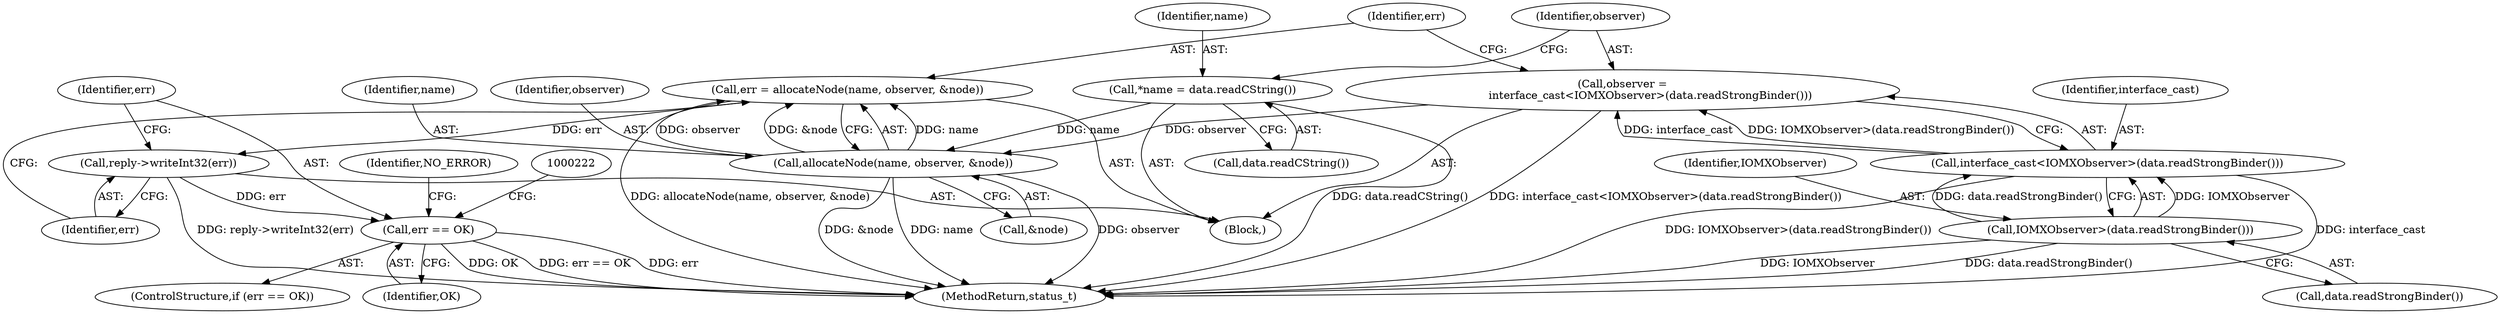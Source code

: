 digraph "0_Android_0bb5ced60304da7f61478ffd359e7ba65d72f181@API" {
"1000206" [label="(Call,err = allocateNode(name, observer, &node))"];
"1000208" [label="(Call,allocateNode(name, observer, &node))"];
"1000193" [label="(Call,*name = data.readCString())"];
"1000197" [label="(Call,observer =\n                interface_cast<IOMXObserver>(data.readStrongBinder()))"];
"1000199" [label="(Call,interface_cast<IOMXObserver>(data.readStrongBinder()))"];
"1000201" [label="(Call,IOMXObserver>(data.readStrongBinder()))"];
"1000213" [label="(Call,reply->writeInt32(err))"];
"1000216" [label="(Call,err == OK)"];
"1000197" [label="(Call,observer =\n                interface_cast<IOMXObserver>(data.readStrongBinder()))"];
"1000198" [label="(Identifier,observer)"];
"1000194" [label="(Identifier,name)"];
"1000215" [label="(ControlStructure,if (err == OK))"];
"1000206" [label="(Call,err = allocateNode(name, observer, &node))"];
"1000225" [label="(Identifier,NO_ERROR)"];
"1000213" [label="(Call,reply->writeInt32(err))"];
"1000210" [label="(Identifier,observer)"];
"1000214" [label="(Identifier,err)"];
"1000216" [label="(Call,err == OK)"];
"1000203" [label="(Call,data.readStrongBinder())"];
"1000200" [label="(Identifier,interface_cast)"];
"1000211" [label="(Call,&node)"];
"1000217" [label="(Identifier,err)"];
"1000207" [label="(Identifier,err)"];
"1000187" [label="(Block,)"];
"1000202" [label="(Identifier,IOMXObserver)"];
"1000195" [label="(Call,data.readCString())"];
"1000201" [label="(Call,IOMXObserver>(data.readStrongBinder()))"];
"1000218" [label="(Identifier,OK)"];
"1000209" [label="(Identifier,name)"];
"1000208" [label="(Call,allocateNode(name, observer, &node))"];
"1000199" [label="(Call,interface_cast<IOMXObserver>(data.readStrongBinder()))"];
"1000193" [label="(Call,*name = data.readCString())"];
"1001353" [label="(MethodReturn,status_t)"];
"1000206" -> "1000187"  [label="AST: "];
"1000206" -> "1000208"  [label="CFG: "];
"1000207" -> "1000206"  [label="AST: "];
"1000208" -> "1000206"  [label="AST: "];
"1000214" -> "1000206"  [label="CFG: "];
"1000206" -> "1001353"  [label="DDG: allocateNode(name, observer, &node)"];
"1000208" -> "1000206"  [label="DDG: name"];
"1000208" -> "1000206"  [label="DDG: observer"];
"1000208" -> "1000206"  [label="DDG: &node"];
"1000206" -> "1000213"  [label="DDG: err"];
"1000208" -> "1000211"  [label="CFG: "];
"1000209" -> "1000208"  [label="AST: "];
"1000210" -> "1000208"  [label="AST: "];
"1000211" -> "1000208"  [label="AST: "];
"1000208" -> "1001353"  [label="DDG: name"];
"1000208" -> "1001353"  [label="DDG: observer"];
"1000208" -> "1001353"  [label="DDG: &node"];
"1000193" -> "1000208"  [label="DDG: name"];
"1000197" -> "1000208"  [label="DDG: observer"];
"1000193" -> "1000187"  [label="AST: "];
"1000193" -> "1000195"  [label="CFG: "];
"1000194" -> "1000193"  [label="AST: "];
"1000195" -> "1000193"  [label="AST: "];
"1000198" -> "1000193"  [label="CFG: "];
"1000193" -> "1001353"  [label="DDG: data.readCString()"];
"1000197" -> "1000187"  [label="AST: "];
"1000197" -> "1000199"  [label="CFG: "];
"1000198" -> "1000197"  [label="AST: "];
"1000199" -> "1000197"  [label="AST: "];
"1000207" -> "1000197"  [label="CFG: "];
"1000197" -> "1001353"  [label="DDG: interface_cast<IOMXObserver>(data.readStrongBinder())"];
"1000199" -> "1000197"  [label="DDG: interface_cast"];
"1000199" -> "1000197"  [label="DDG: IOMXObserver>(data.readStrongBinder())"];
"1000199" -> "1000201"  [label="CFG: "];
"1000200" -> "1000199"  [label="AST: "];
"1000201" -> "1000199"  [label="AST: "];
"1000199" -> "1001353"  [label="DDG: IOMXObserver>(data.readStrongBinder())"];
"1000199" -> "1001353"  [label="DDG: interface_cast"];
"1000201" -> "1000199"  [label="DDG: IOMXObserver"];
"1000201" -> "1000199"  [label="DDG: data.readStrongBinder()"];
"1000201" -> "1000203"  [label="CFG: "];
"1000202" -> "1000201"  [label="AST: "];
"1000203" -> "1000201"  [label="AST: "];
"1000201" -> "1001353"  [label="DDG: data.readStrongBinder()"];
"1000201" -> "1001353"  [label="DDG: IOMXObserver"];
"1000213" -> "1000187"  [label="AST: "];
"1000213" -> "1000214"  [label="CFG: "];
"1000214" -> "1000213"  [label="AST: "];
"1000217" -> "1000213"  [label="CFG: "];
"1000213" -> "1001353"  [label="DDG: reply->writeInt32(err)"];
"1000213" -> "1000216"  [label="DDG: err"];
"1000216" -> "1000215"  [label="AST: "];
"1000216" -> "1000218"  [label="CFG: "];
"1000217" -> "1000216"  [label="AST: "];
"1000218" -> "1000216"  [label="AST: "];
"1000222" -> "1000216"  [label="CFG: "];
"1000225" -> "1000216"  [label="CFG: "];
"1000216" -> "1001353"  [label="DDG: err == OK"];
"1000216" -> "1001353"  [label="DDG: err"];
"1000216" -> "1001353"  [label="DDG: OK"];
}
